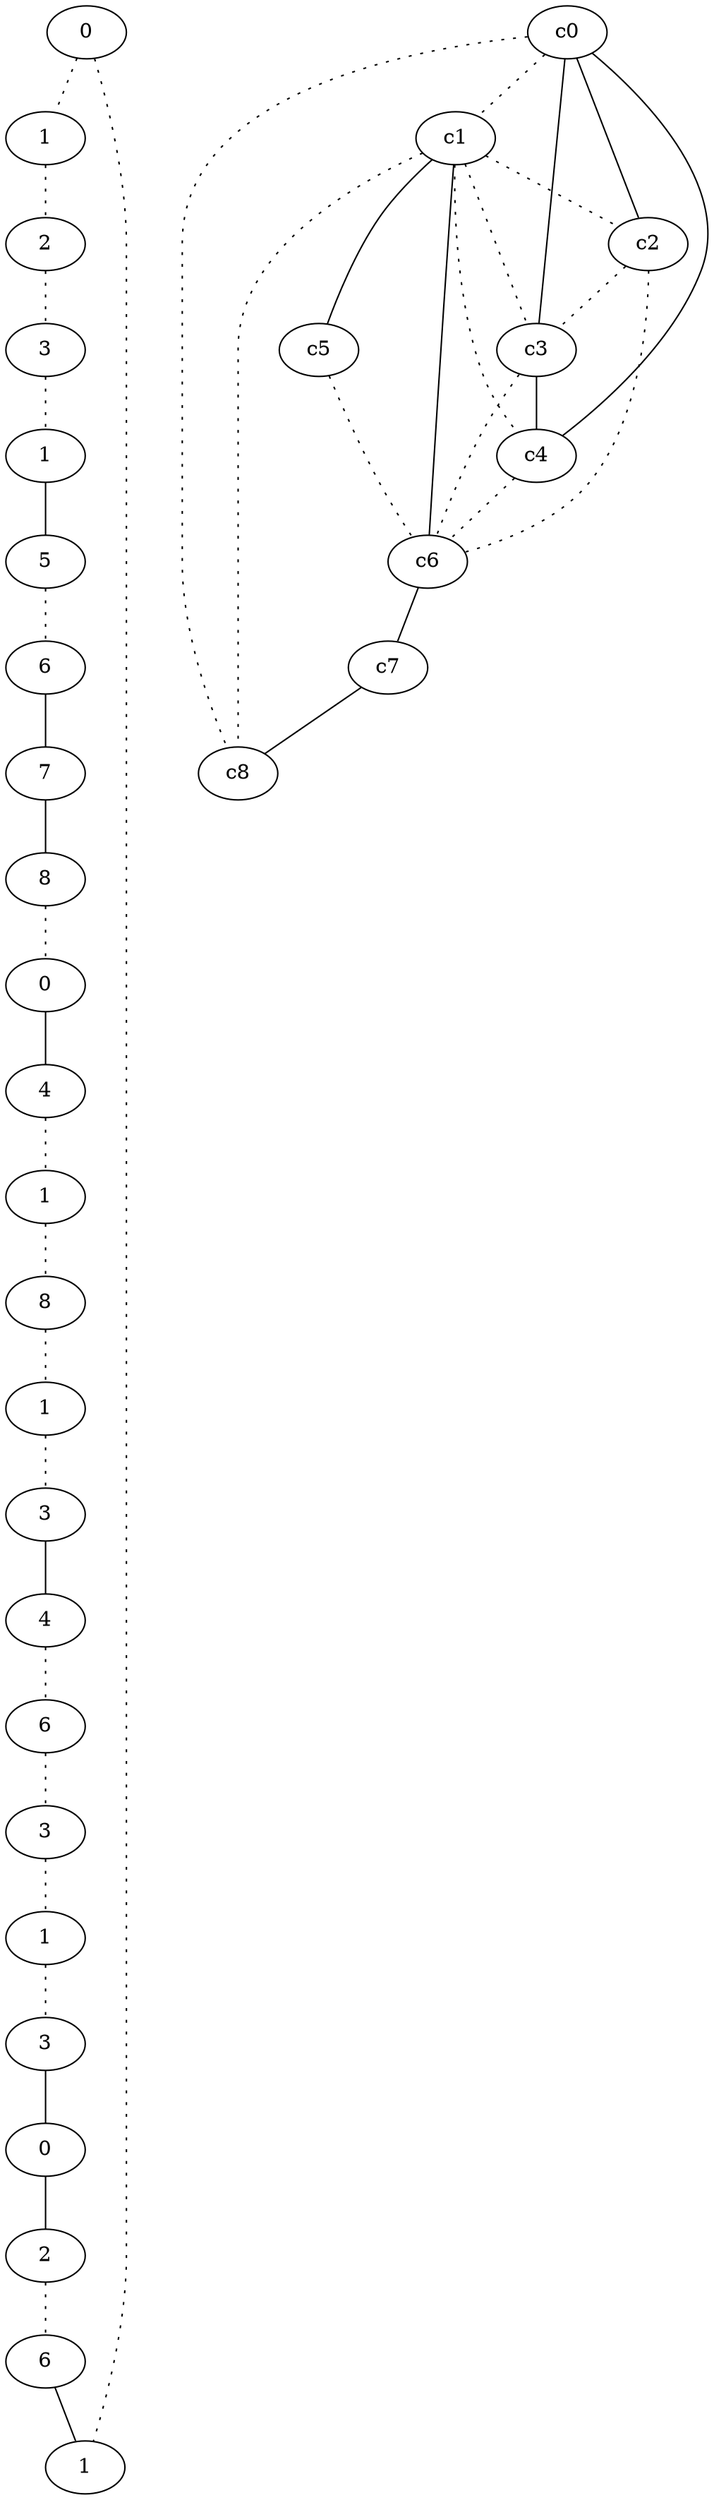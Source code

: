 graph {
a0[label=0];
a1[label=1];
a2[label=2];
a3[label=3];
a4[label=1];
a5[label=5];
a6[label=6];
a7[label=7];
a8[label=8];
a9[label=0];
a10[label=4];
a11[label=1];
a12[label=8];
a13[label=1];
a14[label=3];
a15[label=4];
a16[label=6];
a17[label=3];
a18[label=1];
a19[label=3];
a20[label=0];
a21[label=2];
a22[label=6];
a23[label=1];
a0 -- a1 [style=dotted];
a0 -- a23 [style=dotted];
a1 -- a2 [style=dotted];
a2 -- a3 [style=dotted];
a3 -- a4 [style=dotted];
a4 -- a5;
a5 -- a6 [style=dotted];
a6 -- a7;
a7 -- a8;
a8 -- a9 [style=dotted];
a9 -- a10;
a10 -- a11 [style=dotted];
a11 -- a12 [style=dotted];
a12 -- a13 [style=dotted];
a13 -- a14 [style=dotted];
a14 -- a15;
a15 -- a16 [style=dotted];
a16 -- a17 [style=dotted];
a17 -- a18 [style=dotted];
a18 -- a19 [style=dotted];
a19 -- a20;
a20 -- a21;
a21 -- a22 [style=dotted];
a22 -- a23;
c0 -- c1 [style=dotted];
c0 -- c2;
c0 -- c3;
c0 -- c4;
c0 -- c8 [style=dotted];
c1 -- c2 [style=dotted];
c1 -- c3 [style=dotted];
c1 -- c4 [style=dotted];
c1 -- c5;
c1 -- c6;
c1 -- c8 [style=dotted];
c2 -- c3 [style=dotted];
c2 -- c6 [style=dotted];
c3 -- c4;
c3 -- c6 [style=dotted];
c4 -- c6 [style=dotted];
c5 -- c6 [style=dotted];
c6 -- c7;
c7 -- c8;
}
